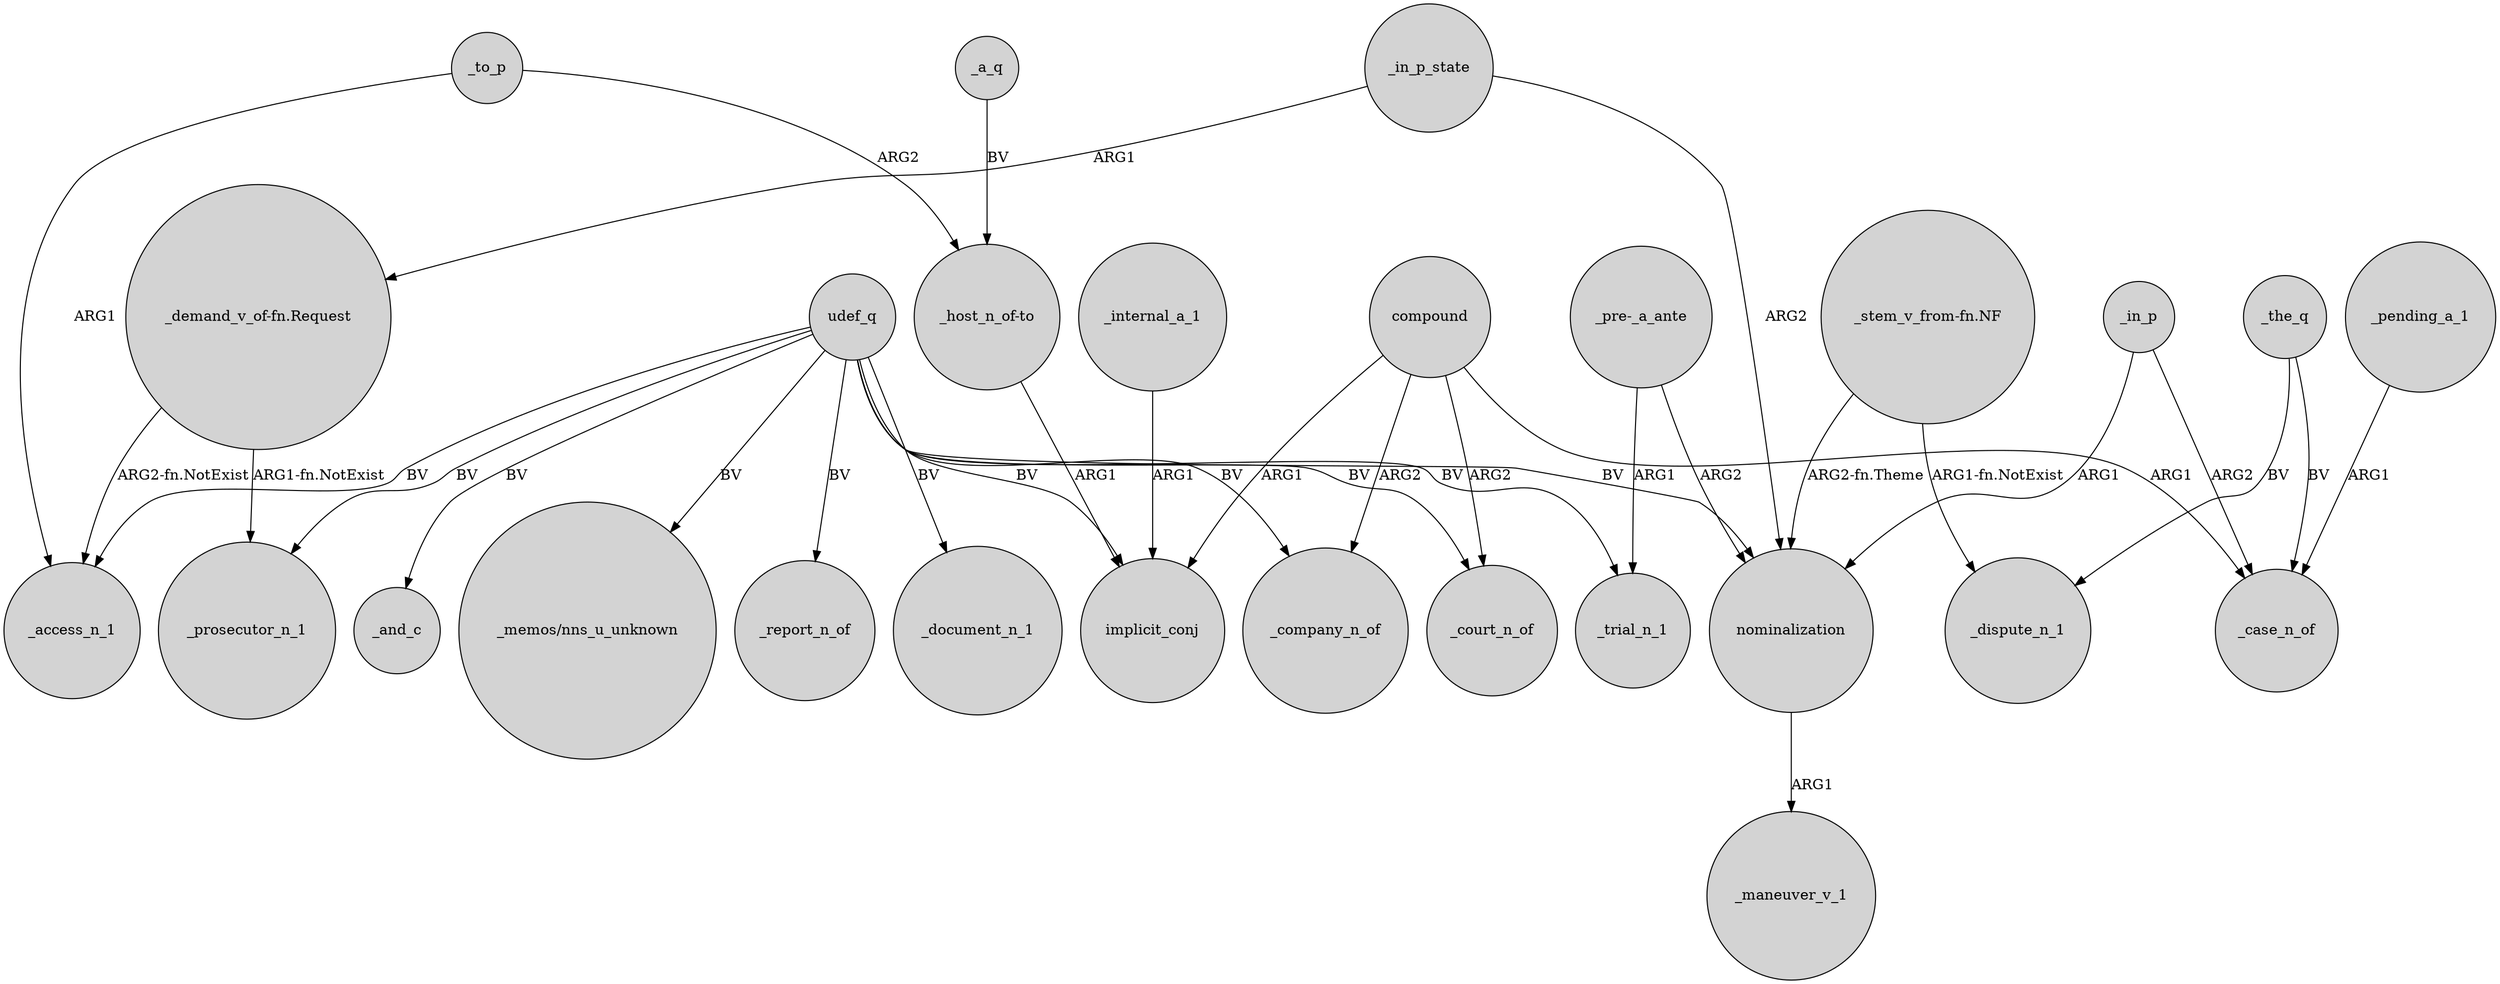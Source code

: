 digraph {
	node [shape=circle style=filled]
	_a_q -> "_host_n_of-to" [label=BV]
	"_demand_v_of-fn.Request" -> _prosecutor_n_1 [label="ARG1-fn.NotExist"]
	udef_q -> "_memos/nns_u_unknown" [label=BV]
	_internal_a_1 -> implicit_conj [label=ARG1]
	_pending_a_1 -> _case_n_of [label=ARG1]
	_the_q -> _case_n_of [label=BV]
	"_stem_v_from-fn.NF" -> nominalization [label="ARG2-fn.Theme"]
	udef_q -> _court_n_of [label=BV]
	nominalization -> _maneuver_v_1 [label=ARG1]
	_in_p_state -> "_demand_v_of-fn.Request" [label=ARG1]
	_to_p -> "_host_n_of-to" [label=ARG2]
	udef_q -> _report_n_of [label=BV]
	compound -> _company_n_of [label=ARG2]
	udef_q -> _document_n_1 [label=BV]
	udef_q -> implicit_conj [label=BV]
	"_pre-_a_ante" -> nominalization [label=ARG2]
	udef_q -> _prosecutor_n_1 [label=BV]
	"_pre-_a_ante" -> _trial_n_1 [label=ARG1]
	udef_q -> _access_n_1 [label=BV]
	"_host_n_of-to" -> implicit_conj [label=ARG1]
	"_demand_v_of-fn.Request" -> _access_n_1 [label="ARG2-fn.NotExist"]
	_to_p -> _access_n_1 [label=ARG1]
	compound -> _case_n_of [label=ARG1]
	_the_q -> _dispute_n_1 [label=BV]
	compound -> _court_n_of [label=ARG2]
	udef_q -> _trial_n_1 [label=BV]
	_in_p -> nominalization [label=ARG1]
	compound -> implicit_conj [label=ARG1]
	_in_p_state -> nominalization [label=ARG2]
	udef_q -> nominalization [label=BV]
	"_stem_v_from-fn.NF" -> _dispute_n_1 [label="ARG1-fn.NotExist"]
	_in_p -> _case_n_of [label=ARG2]
	udef_q -> _company_n_of [label=BV]
	udef_q -> _and_c [label=BV]
}
